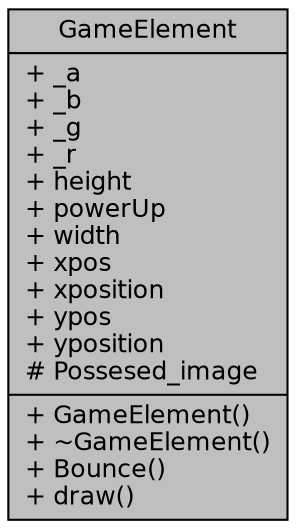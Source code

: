digraph "GameElement"
{
  edge [fontname="Helvetica",fontsize="12",labelfontname="Helvetica",labelfontsize="12"];
  node [fontname="Helvetica",fontsize="12",shape=record];
  Node6 [label="{GameElement\n|+ _a\l+ _b\l+ _g\l+ _r\l+ height\l+ powerUp\l+ width\l+ xpos\l+ xposition\l+ ypos\l+ yposition\l# Possesed_image\l|+ GameElement()\l+ ~GameElement()\l+ Bounce()\l+ draw()\l}",height=0.2,width=0.4,color="black", fillcolor="grey75", style="filled", fontcolor="black"];
}
